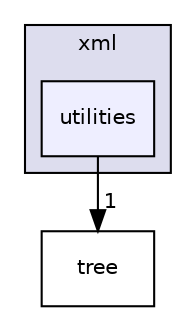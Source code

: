 digraph "/Users/rkwright/Documents/github/readium-sdk/ePub3/xml/utilities" {
  compound=true
  node [ fontsize="10", fontname="Helvetica"];
  edge [ labelfontsize="10", labelfontname="Helvetica"];
  subgraph clusterdir_d2dc3c0cadcebb3fe799a79b2b95c908 {
    graph [ bgcolor="#ddddee", pencolor="black", label="xml" fontname="Helvetica", fontsize="10", URL="dir_d2dc3c0cadcebb3fe799a79b2b95c908.xhtml"]
  dir_5423ae1c4c31ea4b8e02f4db1d30290b [shape=box, label="utilities", style="filled", fillcolor="#eeeeff", pencolor="black", URL="dir_5423ae1c4c31ea4b8e02f4db1d30290b.xhtml"];
  }
  dir_f24255c03ecd8d9b97df6bed7f990a1d [shape=box label="tree" URL="dir_f24255c03ecd8d9b97df6bed7f990a1d.xhtml"];
  dir_5423ae1c4c31ea4b8e02f4db1d30290b->dir_f24255c03ecd8d9b97df6bed7f990a1d [headlabel="1", labeldistance=1.5 headhref="dir_000002_000005.xhtml"];
}
